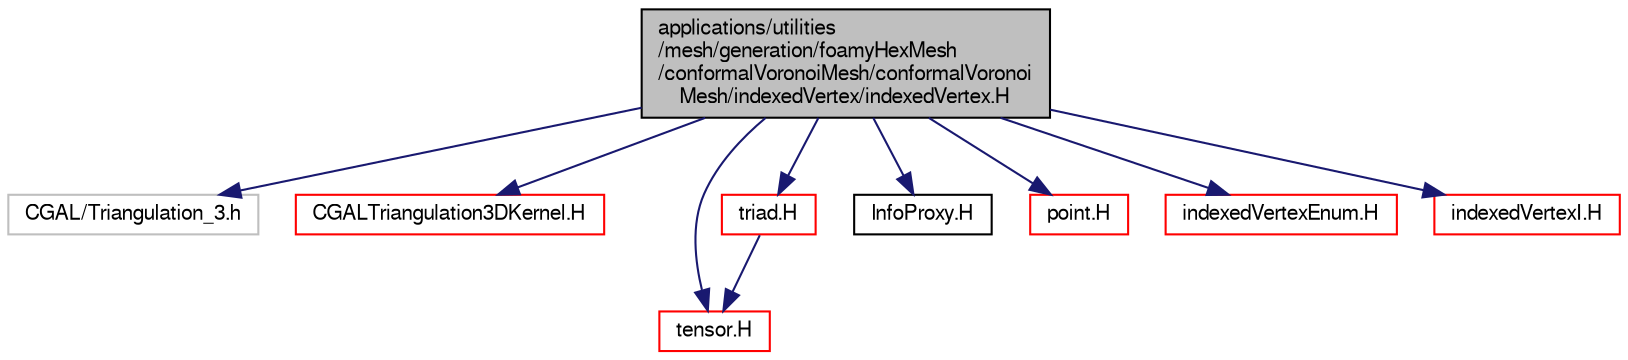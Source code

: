 digraph "applications/utilities/mesh/generation/foamyHexMesh/conformalVoronoiMesh/conformalVoronoiMesh/indexedVertex/indexedVertex.H"
{
  bgcolor="transparent";
  edge [fontname="FreeSans",fontsize="10",labelfontname="FreeSans",labelfontsize="10"];
  node [fontname="FreeSans",fontsize="10",shape=record];
  Node0 [label="applications/utilities\l/mesh/generation/foamyHexMesh\l/conformalVoronoiMesh/conformalVoronoi\lMesh/indexedVertex/indexedVertex.H",height=0.2,width=0.4,color="black", fillcolor="grey75", style="filled", fontcolor="black"];
  Node0 -> Node1 [color="midnightblue",fontsize="10",style="solid",fontname="FreeSans"];
  Node1 [label="CGAL/Triangulation_3.h",height=0.2,width=0.4,color="grey75"];
  Node0 -> Node2 [color="midnightblue",fontsize="10",style="solid",fontname="FreeSans"];
  Node2 [label="CGALTriangulation3DKernel.H",height=0.2,width=0.4,color="red",URL="$a18173.html"];
  Node0 -> Node5 [color="midnightblue",fontsize="10",style="solid",fontname="FreeSans"];
  Node5 [label="tensor.H",height=0.2,width=0.4,color="red",URL="$a12755.html"];
  Node0 -> Node59 [color="midnightblue",fontsize="10",style="solid",fontname="FreeSans"];
  Node59 [label="triad.H",height=0.2,width=0.4,color="red",URL="$a12785.html"];
  Node59 -> Node5 [color="midnightblue",fontsize="10",style="solid",fontname="FreeSans"];
  Node0 -> Node42 [color="midnightblue",fontsize="10",style="solid",fontname="FreeSans"];
  Node42 [label="InfoProxy.H",height=0.2,width=0.4,color="black",URL="$a09077.html"];
  Node0 -> Node61 [color="midnightblue",fontsize="10",style="solid",fontname="FreeSans"];
  Node61 [label="point.H",height=0.2,width=0.4,color="red",URL="$a12059.html"];
  Node0 -> Node62 [color="midnightblue",fontsize="10",style="solid",fontname="FreeSans"];
  Node62 [label="indexedVertexEnum.H",height=0.2,width=0.4,color="red",URL="$a18257.html"];
  Node0 -> Node83 [color="midnightblue",fontsize="10",style="solid",fontname="FreeSans"];
  Node83 [label="indexedVertexI.H",height=0.2,width=0.4,color="red",URL="$a38849.html"];
}
